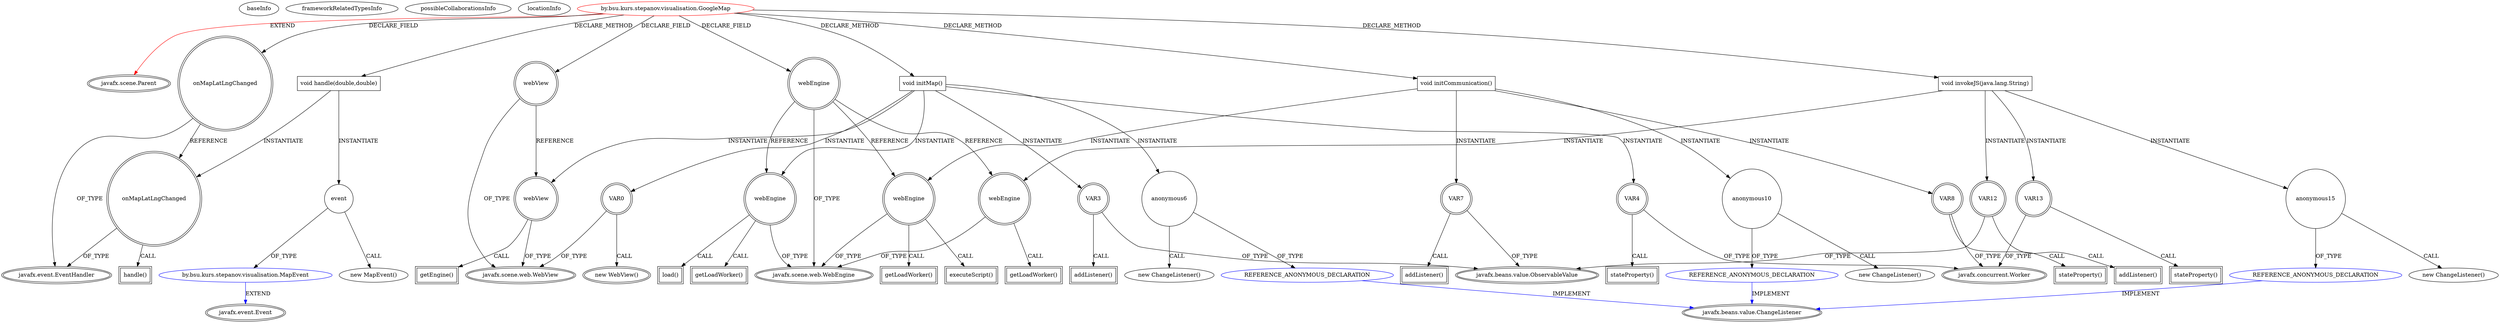 digraph {
baseInfo[graphId=4273,category="extension_graph",isAnonymous=false,possibleRelation=true]
frameworkRelatedTypesInfo[0="javafx.scene.Parent"]
possibleCollaborationsInfo[0="4273~CLIENT_METHOD_DECLARATION-INSTANTIATION-~javafx.scene.Parent ~javafx.event.Event ~false~false",1="4273~CLIENT_METHOD_DECLARATION-INSTANTIATION-~javafx.scene.Parent ~javafx.beans.value.ChangeListener ~false~true"]
locationInfo[projectName="stepanovdg-VisualJadeMotionModel",filePath="/stepanovdg-VisualJadeMotionModel/VisualJadeMotionModel-master/src/by/bsu/kurs/stepanov/visualisation/GoogleMap.java",contextSignature="GoogleMap",graphId="4273"]
0[label="by.bsu.kurs.stepanov.visualisation.GoogleMap",vertexType="ROOT_CLIENT_CLASS_DECLARATION",isFrameworkType=false,color=red]
1[label="javafx.scene.Parent",vertexType="FRAMEWORK_CLASS_TYPE",isFrameworkType=true,peripheries=2]
2[label="onMapLatLngChanged",vertexType="FIELD_DECLARATION",isFrameworkType=true,peripheries=2,shape=circle]
3[label="javafx.event.EventHandler",vertexType="FRAMEWORK_INTERFACE_TYPE",isFrameworkType=true,peripheries=2]
4[label="webEngine",vertexType="FIELD_DECLARATION",isFrameworkType=true,peripheries=2,shape=circle]
5[label="javafx.scene.web.WebEngine",vertexType="FRAMEWORK_CLASS_TYPE",isFrameworkType=true,peripheries=2]
6[label="webView",vertexType="FIELD_DECLARATION",isFrameworkType=true,peripheries=2,shape=circle]
7[label="javafx.scene.web.WebView",vertexType="FRAMEWORK_CLASS_TYPE",isFrameworkType=true,peripheries=2]
8[label="void initMap()",vertexType="CLIENT_METHOD_DECLARATION",isFrameworkType=false,shape=box]
10[label="VAR0",vertexType="VARIABLE_EXPRESION",isFrameworkType=true,peripheries=2,shape=circle]
9[label="new WebView()",vertexType="CONSTRUCTOR_CALL",isFrameworkType=true,peripheries=2]
12[label="webView",vertexType="VARIABLE_EXPRESION",isFrameworkType=true,peripheries=2,shape=circle]
13[label="getEngine()",vertexType="INSIDE_CALL",isFrameworkType=true,peripheries=2,shape=box]
15[label="webEngine",vertexType="VARIABLE_EXPRESION",isFrameworkType=true,peripheries=2,shape=circle]
16[label="load()",vertexType="INSIDE_CALL",isFrameworkType=true,peripheries=2,shape=box]
18[label="VAR3",vertexType="VARIABLE_EXPRESION",isFrameworkType=true,peripheries=2,shape=circle]
20[label="javafx.beans.value.ObservableValue",vertexType="FRAMEWORK_INTERFACE_TYPE",isFrameworkType=true,peripheries=2]
19[label="addListener()",vertexType="INSIDE_CALL",isFrameworkType=true,peripheries=2,shape=box]
21[label="VAR4",vertexType="VARIABLE_EXPRESION",isFrameworkType=true,peripheries=2,shape=circle]
23[label="javafx.concurrent.Worker",vertexType="FRAMEWORK_INTERFACE_TYPE",isFrameworkType=true,peripheries=2]
22[label="stateProperty()",vertexType="INSIDE_CALL",isFrameworkType=true,peripheries=2,shape=box]
25[label="getLoadWorker()",vertexType="INSIDE_CALL",isFrameworkType=true,peripheries=2,shape=box]
27[label="anonymous6",vertexType="VARIABLE_EXPRESION",isFrameworkType=false,shape=circle]
28[label="REFERENCE_ANONYMOUS_DECLARATION",vertexType="REFERENCE_ANONYMOUS_DECLARATION",isFrameworkType=false,color=blue]
29[label="javafx.beans.value.ChangeListener",vertexType="FRAMEWORK_INTERFACE_TYPE",isFrameworkType=true,peripheries=2]
26[label="new ChangeListener()",vertexType="CONSTRUCTOR_CALL",isFrameworkType=false]
30[label="void initCommunication()",vertexType="CLIENT_METHOD_DECLARATION",isFrameworkType=false,shape=box]
31[label="VAR7",vertexType="VARIABLE_EXPRESION",isFrameworkType=true,peripheries=2,shape=circle]
32[label="addListener()",vertexType="INSIDE_CALL",isFrameworkType=true,peripheries=2,shape=box]
34[label="VAR8",vertexType="VARIABLE_EXPRESION",isFrameworkType=true,peripheries=2,shape=circle]
35[label="stateProperty()",vertexType="INSIDE_CALL",isFrameworkType=true,peripheries=2,shape=box]
37[label="webEngine",vertexType="VARIABLE_EXPRESION",isFrameworkType=true,peripheries=2,shape=circle]
38[label="getLoadWorker()",vertexType="INSIDE_CALL",isFrameworkType=true,peripheries=2,shape=box]
41[label="anonymous10",vertexType="VARIABLE_EXPRESION",isFrameworkType=false,shape=circle]
42[label="REFERENCE_ANONYMOUS_DECLARATION",vertexType="REFERENCE_ANONYMOUS_DECLARATION",isFrameworkType=false,color=blue]
40[label="new ChangeListener()",vertexType="CONSTRUCTOR_CALL",isFrameworkType=false]
45[label="executeScript()",vertexType="INSIDE_CALL",isFrameworkType=true,peripheries=2,shape=box]
46[label="void invokeJS(java.lang.String)",vertexType="CLIENT_METHOD_DECLARATION",isFrameworkType=false,shape=box]
47[label="VAR12",vertexType="VARIABLE_EXPRESION",isFrameworkType=true,peripheries=2,shape=circle]
48[label="addListener()",vertexType="INSIDE_CALL",isFrameworkType=true,peripheries=2,shape=box]
50[label="VAR13",vertexType="VARIABLE_EXPRESION",isFrameworkType=true,peripheries=2,shape=circle]
51[label="stateProperty()",vertexType="INSIDE_CALL",isFrameworkType=true,peripheries=2,shape=box]
53[label="webEngine",vertexType="VARIABLE_EXPRESION",isFrameworkType=true,peripheries=2,shape=circle]
54[label="getLoadWorker()",vertexType="INSIDE_CALL",isFrameworkType=true,peripheries=2,shape=box]
57[label="anonymous15",vertexType="VARIABLE_EXPRESION",isFrameworkType=false,shape=circle]
58[label="REFERENCE_ANONYMOUS_DECLARATION",vertexType="REFERENCE_ANONYMOUS_DECLARATION",isFrameworkType=false,color=blue]
56[label="new ChangeListener()",vertexType="CONSTRUCTOR_CALL",isFrameworkType=false]
63[label="void handle(double,double)",vertexType="CLIENT_METHOD_DECLARATION",isFrameworkType=false,shape=box]
65[label="event",vertexType="VARIABLE_EXPRESION",isFrameworkType=false,shape=circle]
66[label="by.bsu.kurs.stepanov.visualisation.MapEvent",vertexType="REFERENCE_CLIENT_CLASS_DECLARATION",isFrameworkType=false,color=blue]
67[label="javafx.event.Event",vertexType="FRAMEWORK_CLASS_TYPE",isFrameworkType=true,peripheries=2]
64[label="new MapEvent()",vertexType="CONSTRUCTOR_CALL",isFrameworkType=false]
68[label="onMapLatLngChanged",vertexType="VARIABLE_EXPRESION",isFrameworkType=true,peripheries=2,shape=circle]
69[label="handle()",vertexType="INSIDE_CALL",isFrameworkType=true,peripheries=2,shape=box]
0->1[label="EXTEND",color=red]
0->2[label="DECLARE_FIELD"]
2->3[label="OF_TYPE"]
0->4[label="DECLARE_FIELD"]
4->5[label="OF_TYPE"]
0->6[label="DECLARE_FIELD"]
6->7[label="OF_TYPE"]
0->8[label="DECLARE_METHOD"]
8->10[label="INSTANTIATE"]
10->7[label="OF_TYPE"]
10->9[label="CALL"]
8->12[label="INSTANTIATE"]
6->12[label="REFERENCE"]
12->7[label="OF_TYPE"]
12->13[label="CALL"]
8->15[label="INSTANTIATE"]
4->15[label="REFERENCE"]
15->5[label="OF_TYPE"]
15->16[label="CALL"]
8->18[label="INSTANTIATE"]
18->20[label="OF_TYPE"]
18->19[label="CALL"]
8->21[label="INSTANTIATE"]
21->23[label="OF_TYPE"]
21->22[label="CALL"]
15->25[label="CALL"]
8->27[label="INSTANTIATE"]
28->29[label="IMPLEMENT",color=blue]
27->28[label="OF_TYPE"]
27->26[label="CALL"]
0->30[label="DECLARE_METHOD"]
30->31[label="INSTANTIATE"]
31->20[label="OF_TYPE"]
31->32[label="CALL"]
30->34[label="INSTANTIATE"]
34->23[label="OF_TYPE"]
34->35[label="CALL"]
30->37[label="INSTANTIATE"]
4->37[label="REFERENCE"]
37->5[label="OF_TYPE"]
37->38[label="CALL"]
30->41[label="INSTANTIATE"]
42->29[label="IMPLEMENT",color=blue]
41->42[label="OF_TYPE"]
41->40[label="CALL"]
37->45[label="CALL"]
0->46[label="DECLARE_METHOD"]
46->47[label="INSTANTIATE"]
47->20[label="OF_TYPE"]
47->48[label="CALL"]
46->50[label="INSTANTIATE"]
50->23[label="OF_TYPE"]
50->51[label="CALL"]
46->53[label="INSTANTIATE"]
4->53[label="REFERENCE"]
53->5[label="OF_TYPE"]
53->54[label="CALL"]
46->57[label="INSTANTIATE"]
58->29[label="IMPLEMENT",color=blue]
57->58[label="OF_TYPE"]
57->56[label="CALL"]
0->63[label="DECLARE_METHOD"]
63->65[label="INSTANTIATE"]
66->67[label="EXTEND",color=blue]
65->66[label="OF_TYPE"]
65->64[label="CALL"]
63->68[label="INSTANTIATE"]
2->68[label="REFERENCE"]
68->3[label="OF_TYPE"]
68->69[label="CALL"]
}
